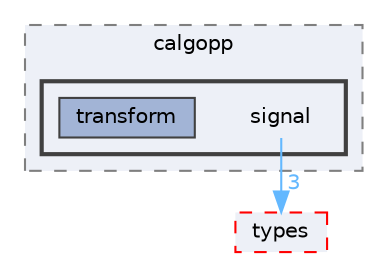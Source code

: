 digraph "lib/signal/include/calgopp/signal"
{
 // LATEX_PDF_SIZE
  bgcolor="transparent";
  edge [fontname=Helvetica,fontsize=10,labelfontname=Helvetica,labelfontsize=10];
  node [fontname=Helvetica,fontsize=10,shape=box,height=0.2,width=0.4];
  compound=true
  subgraph clusterdir_d26ecec07bd4dbf94ab891152eb0493d {
    graph [ bgcolor="#edf0f7", pencolor="grey50", label="calgopp", fontname=Helvetica,fontsize=10 style="filled,dashed", URL="dir_d26ecec07bd4dbf94ab891152eb0493d.html",tooltip=""]
  subgraph clusterdir_0829d3d72105bd92a179e229b2abdd65 {
    graph [ bgcolor="#edf0f7", pencolor="grey25", label="", fontname=Helvetica,fontsize=10 style="filled,bold", URL="dir_0829d3d72105bd92a179e229b2abdd65.html",tooltip=""]
    dir_0829d3d72105bd92a179e229b2abdd65 [shape=plaintext, label="signal"];
  dir_48be09d923a4f9514d43bda5e5d2a89c [label="transform", fillcolor="#a2b4d6", color="grey25", style="filled", URL="dir_48be09d923a4f9514d43bda5e5d2a89c.html",tooltip=""];
  }
  }
  dir_560694f03ee5bf1136d79e4f1ca1ca37 [label="types", fillcolor="#edf0f7", color="red", style="filled,dashed", URL="dir_560694f03ee5bf1136d79e4f1ca1ca37.html",tooltip=""];
  dir_0829d3d72105bd92a179e229b2abdd65->dir_560694f03ee5bf1136d79e4f1ca1ca37 [headlabel="3", labeldistance=1.5 headhref="dir_000022_000024.html" color="steelblue1" fontcolor="steelblue1"];
}
